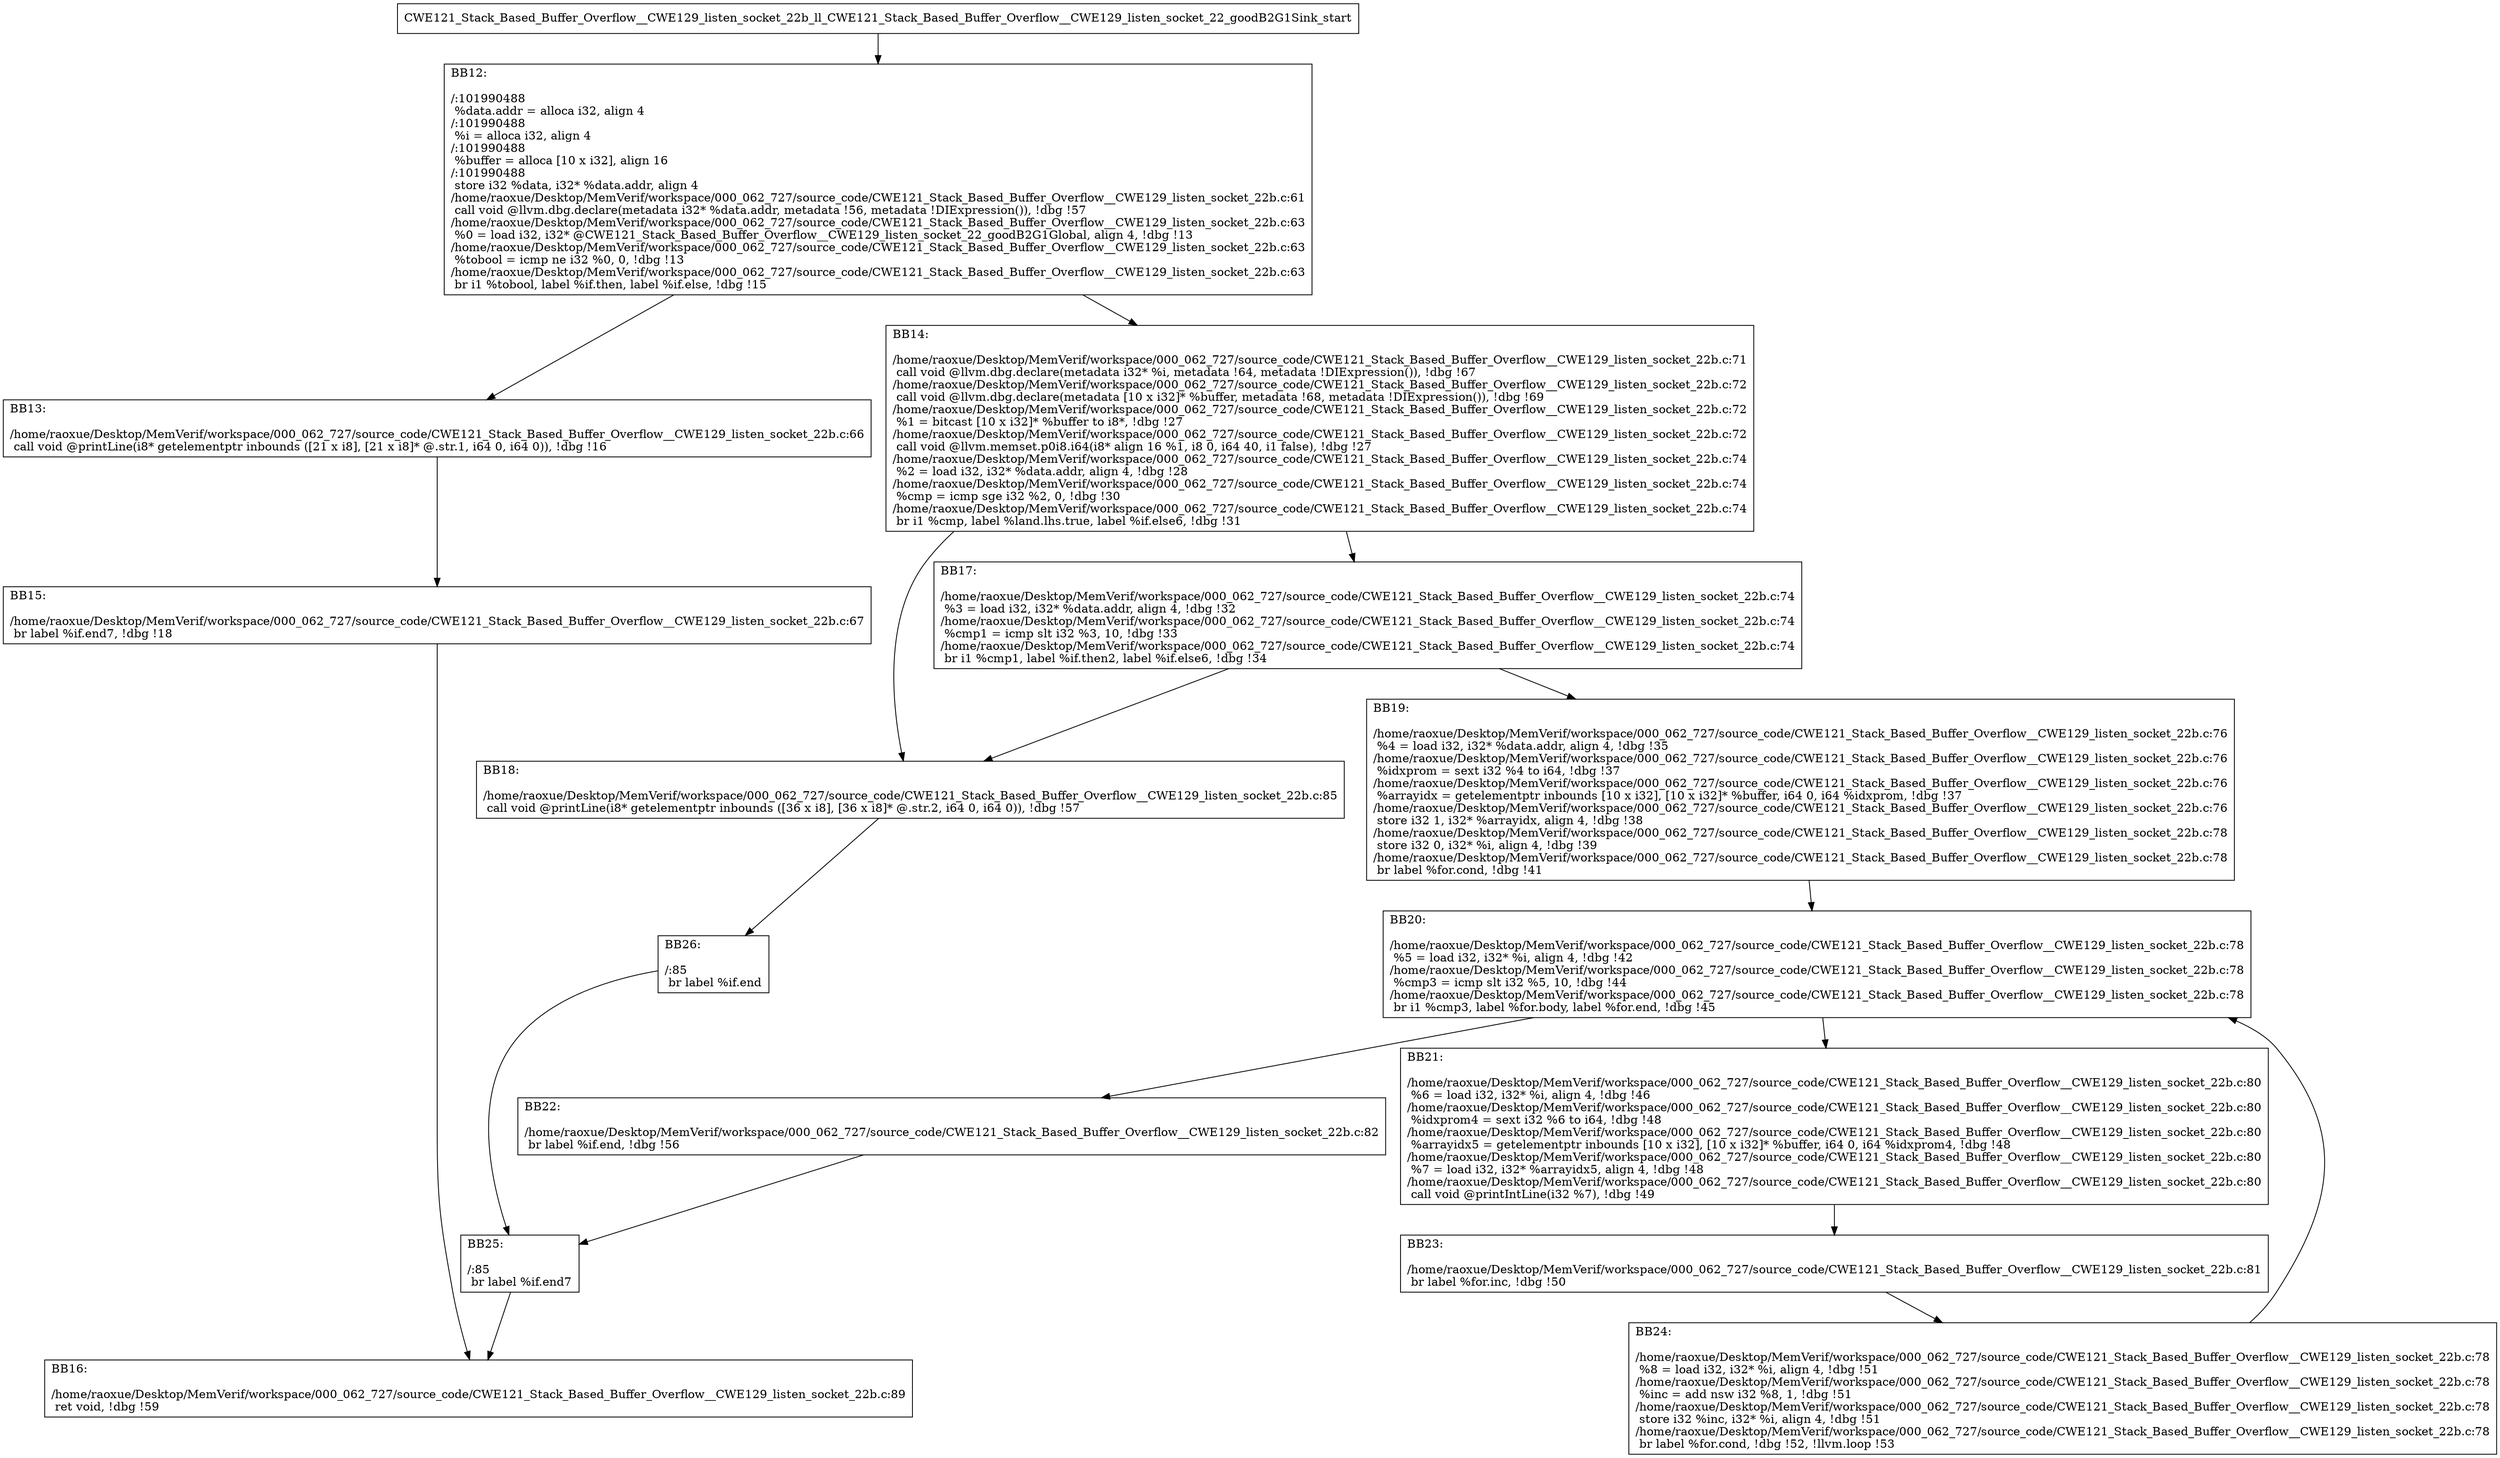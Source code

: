 digraph "CFG for'CWE121_Stack_Based_Buffer_Overflow__CWE129_listen_socket_22b_ll_CWE121_Stack_Based_Buffer_Overflow__CWE129_listen_socket_22_goodB2G1Sink' function" {
	BBCWE121_Stack_Based_Buffer_Overflow__CWE129_listen_socket_22b_ll_CWE121_Stack_Based_Buffer_Overflow__CWE129_listen_socket_22_goodB2G1Sink_start[shape=record,label="{CWE121_Stack_Based_Buffer_Overflow__CWE129_listen_socket_22b_ll_CWE121_Stack_Based_Buffer_Overflow__CWE129_listen_socket_22_goodB2G1Sink_start}"];
	BBCWE121_Stack_Based_Buffer_Overflow__CWE129_listen_socket_22b_ll_CWE121_Stack_Based_Buffer_Overflow__CWE129_listen_socket_22_goodB2G1Sink_start-> CWE121_Stack_Based_Buffer_Overflow__CWE129_listen_socket_22b_ll_CWE121_Stack_Based_Buffer_Overflow__CWE129_listen_socket_22_goodB2G1SinkBB12;
	CWE121_Stack_Based_Buffer_Overflow__CWE129_listen_socket_22b_ll_CWE121_Stack_Based_Buffer_Overflow__CWE129_listen_socket_22_goodB2G1SinkBB12 [shape=record, label="{BB12:\l\l/:101990488\l
  %data.addr = alloca i32, align 4\l
/:101990488\l
  %i = alloca i32, align 4\l
/:101990488\l
  %buffer = alloca [10 x i32], align 16\l
/:101990488\l
  store i32 %data, i32* %data.addr, align 4\l
/home/raoxue/Desktop/MemVerif/workspace/000_062_727/source_code/CWE121_Stack_Based_Buffer_Overflow__CWE129_listen_socket_22b.c:61\l
  call void @llvm.dbg.declare(metadata i32* %data.addr, metadata !56, metadata !DIExpression()), !dbg !57\l
/home/raoxue/Desktop/MemVerif/workspace/000_062_727/source_code/CWE121_Stack_Based_Buffer_Overflow__CWE129_listen_socket_22b.c:63\l
  %0 = load i32, i32* @CWE121_Stack_Based_Buffer_Overflow__CWE129_listen_socket_22_goodB2G1Global, align 4, !dbg !13\l
/home/raoxue/Desktop/MemVerif/workspace/000_062_727/source_code/CWE121_Stack_Based_Buffer_Overflow__CWE129_listen_socket_22b.c:63\l
  %tobool = icmp ne i32 %0, 0, !dbg !13\l
/home/raoxue/Desktop/MemVerif/workspace/000_062_727/source_code/CWE121_Stack_Based_Buffer_Overflow__CWE129_listen_socket_22b.c:63\l
  br i1 %tobool, label %if.then, label %if.else, !dbg !15\l
}"];
	CWE121_Stack_Based_Buffer_Overflow__CWE129_listen_socket_22b_ll_CWE121_Stack_Based_Buffer_Overflow__CWE129_listen_socket_22_goodB2G1SinkBB12-> CWE121_Stack_Based_Buffer_Overflow__CWE129_listen_socket_22b_ll_CWE121_Stack_Based_Buffer_Overflow__CWE129_listen_socket_22_goodB2G1SinkBB13;
	CWE121_Stack_Based_Buffer_Overflow__CWE129_listen_socket_22b_ll_CWE121_Stack_Based_Buffer_Overflow__CWE129_listen_socket_22_goodB2G1SinkBB12-> CWE121_Stack_Based_Buffer_Overflow__CWE129_listen_socket_22b_ll_CWE121_Stack_Based_Buffer_Overflow__CWE129_listen_socket_22_goodB2G1SinkBB14;
	CWE121_Stack_Based_Buffer_Overflow__CWE129_listen_socket_22b_ll_CWE121_Stack_Based_Buffer_Overflow__CWE129_listen_socket_22_goodB2G1SinkBB13 [shape=record, label="{BB13:\l\l/home/raoxue/Desktop/MemVerif/workspace/000_062_727/source_code/CWE121_Stack_Based_Buffer_Overflow__CWE129_listen_socket_22b.c:66\l
  call void @printLine(i8* getelementptr inbounds ([21 x i8], [21 x i8]* @.str.1, i64 0, i64 0)), !dbg !16\l
}"];
	CWE121_Stack_Based_Buffer_Overflow__CWE129_listen_socket_22b_ll_CWE121_Stack_Based_Buffer_Overflow__CWE129_listen_socket_22_goodB2G1SinkBB13-> CWE121_Stack_Based_Buffer_Overflow__CWE129_listen_socket_22b_ll_CWE121_Stack_Based_Buffer_Overflow__CWE129_listen_socket_22_goodB2G1SinkBB15;
	CWE121_Stack_Based_Buffer_Overflow__CWE129_listen_socket_22b_ll_CWE121_Stack_Based_Buffer_Overflow__CWE129_listen_socket_22_goodB2G1SinkBB15 [shape=record, label="{BB15:\l\l/home/raoxue/Desktop/MemVerif/workspace/000_062_727/source_code/CWE121_Stack_Based_Buffer_Overflow__CWE129_listen_socket_22b.c:67\l
  br label %if.end7, !dbg !18\l
}"];
	CWE121_Stack_Based_Buffer_Overflow__CWE129_listen_socket_22b_ll_CWE121_Stack_Based_Buffer_Overflow__CWE129_listen_socket_22_goodB2G1SinkBB15-> CWE121_Stack_Based_Buffer_Overflow__CWE129_listen_socket_22b_ll_CWE121_Stack_Based_Buffer_Overflow__CWE129_listen_socket_22_goodB2G1SinkBB16;
	CWE121_Stack_Based_Buffer_Overflow__CWE129_listen_socket_22b_ll_CWE121_Stack_Based_Buffer_Overflow__CWE129_listen_socket_22_goodB2G1SinkBB14 [shape=record, label="{BB14:\l\l/home/raoxue/Desktop/MemVerif/workspace/000_062_727/source_code/CWE121_Stack_Based_Buffer_Overflow__CWE129_listen_socket_22b.c:71\l
  call void @llvm.dbg.declare(metadata i32* %i, metadata !64, metadata !DIExpression()), !dbg !67\l
/home/raoxue/Desktop/MemVerif/workspace/000_062_727/source_code/CWE121_Stack_Based_Buffer_Overflow__CWE129_listen_socket_22b.c:72\l
  call void @llvm.dbg.declare(metadata [10 x i32]* %buffer, metadata !68, metadata !DIExpression()), !dbg !69\l
/home/raoxue/Desktop/MemVerif/workspace/000_062_727/source_code/CWE121_Stack_Based_Buffer_Overflow__CWE129_listen_socket_22b.c:72\l
  %1 = bitcast [10 x i32]* %buffer to i8*, !dbg !27\l
/home/raoxue/Desktop/MemVerif/workspace/000_062_727/source_code/CWE121_Stack_Based_Buffer_Overflow__CWE129_listen_socket_22b.c:72\l
  call void @llvm.memset.p0i8.i64(i8* align 16 %1, i8 0, i64 40, i1 false), !dbg !27\l
/home/raoxue/Desktop/MemVerif/workspace/000_062_727/source_code/CWE121_Stack_Based_Buffer_Overflow__CWE129_listen_socket_22b.c:74\l
  %2 = load i32, i32* %data.addr, align 4, !dbg !28\l
/home/raoxue/Desktop/MemVerif/workspace/000_062_727/source_code/CWE121_Stack_Based_Buffer_Overflow__CWE129_listen_socket_22b.c:74\l
  %cmp = icmp sge i32 %2, 0, !dbg !30\l
/home/raoxue/Desktop/MemVerif/workspace/000_062_727/source_code/CWE121_Stack_Based_Buffer_Overflow__CWE129_listen_socket_22b.c:74\l
  br i1 %cmp, label %land.lhs.true, label %if.else6, !dbg !31\l
}"];
	CWE121_Stack_Based_Buffer_Overflow__CWE129_listen_socket_22b_ll_CWE121_Stack_Based_Buffer_Overflow__CWE129_listen_socket_22_goodB2G1SinkBB14-> CWE121_Stack_Based_Buffer_Overflow__CWE129_listen_socket_22b_ll_CWE121_Stack_Based_Buffer_Overflow__CWE129_listen_socket_22_goodB2G1SinkBB17;
	CWE121_Stack_Based_Buffer_Overflow__CWE129_listen_socket_22b_ll_CWE121_Stack_Based_Buffer_Overflow__CWE129_listen_socket_22_goodB2G1SinkBB14-> CWE121_Stack_Based_Buffer_Overflow__CWE129_listen_socket_22b_ll_CWE121_Stack_Based_Buffer_Overflow__CWE129_listen_socket_22_goodB2G1SinkBB18;
	CWE121_Stack_Based_Buffer_Overflow__CWE129_listen_socket_22b_ll_CWE121_Stack_Based_Buffer_Overflow__CWE129_listen_socket_22_goodB2G1SinkBB17 [shape=record, label="{BB17:\l\l/home/raoxue/Desktop/MemVerif/workspace/000_062_727/source_code/CWE121_Stack_Based_Buffer_Overflow__CWE129_listen_socket_22b.c:74\l
  %3 = load i32, i32* %data.addr, align 4, !dbg !32\l
/home/raoxue/Desktop/MemVerif/workspace/000_062_727/source_code/CWE121_Stack_Based_Buffer_Overflow__CWE129_listen_socket_22b.c:74\l
  %cmp1 = icmp slt i32 %3, 10, !dbg !33\l
/home/raoxue/Desktop/MemVerif/workspace/000_062_727/source_code/CWE121_Stack_Based_Buffer_Overflow__CWE129_listen_socket_22b.c:74\l
  br i1 %cmp1, label %if.then2, label %if.else6, !dbg !34\l
}"];
	CWE121_Stack_Based_Buffer_Overflow__CWE129_listen_socket_22b_ll_CWE121_Stack_Based_Buffer_Overflow__CWE129_listen_socket_22_goodB2G1SinkBB17-> CWE121_Stack_Based_Buffer_Overflow__CWE129_listen_socket_22b_ll_CWE121_Stack_Based_Buffer_Overflow__CWE129_listen_socket_22_goodB2G1SinkBB19;
	CWE121_Stack_Based_Buffer_Overflow__CWE129_listen_socket_22b_ll_CWE121_Stack_Based_Buffer_Overflow__CWE129_listen_socket_22_goodB2G1SinkBB17-> CWE121_Stack_Based_Buffer_Overflow__CWE129_listen_socket_22b_ll_CWE121_Stack_Based_Buffer_Overflow__CWE129_listen_socket_22_goodB2G1SinkBB18;
	CWE121_Stack_Based_Buffer_Overflow__CWE129_listen_socket_22b_ll_CWE121_Stack_Based_Buffer_Overflow__CWE129_listen_socket_22_goodB2G1SinkBB19 [shape=record, label="{BB19:\l\l/home/raoxue/Desktop/MemVerif/workspace/000_062_727/source_code/CWE121_Stack_Based_Buffer_Overflow__CWE129_listen_socket_22b.c:76\l
  %4 = load i32, i32* %data.addr, align 4, !dbg !35\l
/home/raoxue/Desktop/MemVerif/workspace/000_062_727/source_code/CWE121_Stack_Based_Buffer_Overflow__CWE129_listen_socket_22b.c:76\l
  %idxprom = sext i32 %4 to i64, !dbg !37\l
/home/raoxue/Desktop/MemVerif/workspace/000_062_727/source_code/CWE121_Stack_Based_Buffer_Overflow__CWE129_listen_socket_22b.c:76\l
  %arrayidx = getelementptr inbounds [10 x i32], [10 x i32]* %buffer, i64 0, i64 %idxprom, !dbg !37\l
/home/raoxue/Desktop/MemVerif/workspace/000_062_727/source_code/CWE121_Stack_Based_Buffer_Overflow__CWE129_listen_socket_22b.c:76\l
  store i32 1, i32* %arrayidx, align 4, !dbg !38\l
/home/raoxue/Desktop/MemVerif/workspace/000_062_727/source_code/CWE121_Stack_Based_Buffer_Overflow__CWE129_listen_socket_22b.c:78\l
  store i32 0, i32* %i, align 4, !dbg !39\l
/home/raoxue/Desktop/MemVerif/workspace/000_062_727/source_code/CWE121_Stack_Based_Buffer_Overflow__CWE129_listen_socket_22b.c:78\l
  br label %for.cond, !dbg !41\l
}"];
	CWE121_Stack_Based_Buffer_Overflow__CWE129_listen_socket_22b_ll_CWE121_Stack_Based_Buffer_Overflow__CWE129_listen_socket_22_goodB2G1SinkBB19-> CWE121_Stack_Based_Buffer_Overflow__CWE129_listen_socket_22b_ll_CWE121_Stack_Based_Buffer_Overflow__CWE129_listen_socket_22_goodB2G1SinkBB20;
	CWE121_Stack_Based_Buffer_Overflow__CWE129_listen_socket_22b_ll_CWE121_Stack_Based_Buffer_Overflow__CWE129_listen_socket_22_goodB2G1SinkBB20 [shape=record, label="{BB20:\l\l/home/raoxue/Desktop/MemVerif/workspace/000_062_727/source_code/CWE121_Stack_Based_Buffer_Overflow__CWE129_listen_socket_22b.c:78\l
  %5 = load i32, i32* %i, align 4, !dbg !42\l
/home/raoxue/Desktop/MemVerif/workspace/000_062_727/source_code/CWE121_Stack_Based_Buffer_Overflow__CWE129_listen_socket_22b.c:78\l
  %cmp3 = icmp slt i32 %5, 10, !dbg !44\l
/home/raoxue/Desktop/MemVerif/workspace/000_062_727/source_code/CWE121_Stack_Based_Buffer_Overflow__CWE129_listen_socket_22b.c:78\l
  br i1 %cmp3, label %for.body, label %for.end, !dbg !45\l
}"];
	CWE121_Stack_Based_Buffer_Overflow__CWE129_listen_socket_22b_ll_CWE121_Stack_Based_Buffer_Overflow__CWE129_listen_socket_22_goodB2G1SinkBB20-> CWE121_Stack_Based_Buffer_Overflow__CWE129_listen_socket_22b_ll_CWE121_Stack_Based_Buffer_Overflow__CWE129_listen_socket_22_goodB2G1SinkBB21;
	CWE121_Stack_Based_Buffer_Overflow__CWE129_listen_socket_22b_ll_CWE121_Stack_Based_Buffer_Overflow__CWE129_listen_socket_22_goodB2G1SinkBB20-> CWE121_Stack_Based_Buffer_Overflow__CWE129_listen_socket_22b_ll_CWE121_Stack_Based_Buffer_Overflow__CWE129_listen_socket_22_goodB2G1SinkBB22;
	CWE121_Stack_Based_Buffer_Overflow__CWE129_listen_socket_22b_ll_CWE121_Stack_Based_Buffer_Overflow__CWE129_listen_socket_22_goodB2G1SinkBB21 [shape=record, label="{BB21:\l\l/home/raoxue/Desktop/MemVerif/workspace/000_062_727/source_code/CWE121_Stack_Based_Buffer_Overflow__CWE129_listen_socket_22b.c:80\l
  %6 = load i32, i32* %i, align 4, !dbg !46\l
/home/raoxue/Desktop/MemVerif/workspace/000_062_727/source_code/CWE121_Stack_Based_Buffer_Overflow__CWE129_listen_socket_22b.c:80\l
  %idxprom4 = sext i32 %6 to i64, !dbg !48\l
/home/raoxue/Desktop/MemVerif/workspace/000_062_727/source_code/CWE121_Stack_Based_Buffer_Overflow__CWE129_listen_socket_22b.c:80\l
  %arrayidx5 = getelementptr inbounds [10 x i32], [10 x i32]* %buffer, i64 0, i64 %idxprom4, !dbg !48\l
/home/raoxue/Desktop/MemVerif/workspace/000_062_727/source_code/CWE121_Stack_Based_Buffer_Overflow__CWE129_listen_socket_22b.c:80\l
  %7 = load i32, i32* %arrayidx5, align 4, !dbg !48\l
/home/raoxue/Desktop/MemVerif/workspace/000_062_727/source_code/CWE121_Stack_Based_Buffer_Overflow__CWE129_listen_socket_22b.c:80\l
  call void @printIntLine(i32 %7), !dbg !49\l
}"];
	CWE121_Stack_Based_Buffer_Overflow__CWE129_listen_socket_22b_ll_CWE121_Stack_Based_Buffer_Overflow__CWE129_listen_socket_22_goodB2G1SinkBB21-> CWE121_Stack_Based_Buffer_Overflow__CWE129_listen_socket_22b_ll_CWE121_Stack_Based_Buffer_Overflow__CWE129_listen_socket_22_goodB2G1SinkBB23;
	CWE121_Stack_Based_Buffer_Overflow__CWE129_listen_socket_22b_ll_CWE121_Stack_Based_Buffer_Overflow__CWE129_listen_socket_22_goodB2G1SinkBB23 [shape=record, label="{BB23:\l\l/home/raoxue/Desktop/MemVerif/workspace/000_062_727/source_code/CWE121_Stack_Based_Buffer_Overflow__CWE129_listen_socket_22b.c:81\l
  br label %for.inc, !dbg !50\l
}"];
	CWE121_Stack_Based_Buffer_Overflow__CWE129_listen_socket_22b_ll_CWE121_Stack_Based_Buffer_Overflow__CWE129_listen_socket_22_goodB2G1SinkBB23-> CWE121_Stack_Based_Buffer_Overflow__CWE129_listen_socket_22b_ll_CWE121_Stack_Based_Buffer_Overflow__CWE129_listen_socket_22_goodB2G1SinkBB24;
	CWE121_Stack_Based_Buffer_Overflow__CWE129_listen_socket_22b_ll_CWE121_Stack_Based_Buffer_Overflow__CWE129_listen_socket_22_goodB2G1SinkBB24 [shape=record, label="{BB24:\l\l/home/raoxue/Desktop/MemVerif/workspace/000_062_727/source_code/CWE121_Stack_Based_Buffer_Overflow__CWE129_listen_socket_22b.c:78\l
  %8 = load i32, i32* %i, align 4, !dbg !51\l
/home/raoxue/Desktop/MemVerif/workspace/000_062_727/source_code/CWE121_Stack_Based_Buffer_Overflow__CWE129_listen_socket_22b.c:78\l
  %inc = add nsw i32 %8, 1, !dbg !51\l
/home/raoxue/Desktop/MemVerif/workspace/000_062_727/source_code/CWE121_Stack_Based_Buffer_Overflow__CWE129_listen_socket_22b.c:78\l
  store i32 %inc, i32* %i, align 4, !dbg !51\l
/home/raoxue/Desktop/MemVerif/workspace/000_062_727/source_code/CWE121_Stack_Based_Buffer_Overflow__CWE129_listen_socket_22b.c:78\l
  br label %for.cond, !dbg !52, !llvm.loop !53\l
}"];
	CWE121_Stack_Based_Buffer_Overflow__CWE129_listen_socket_22b_ll_CWE121_Stack_Based_Buffer_Overflow__CWE129_listen_socket_22_goodB2G1SinkBB24-> CWE121_Stack_Based_Buffer_Overflow__CWE129_listen_socket_22b_ll_CWE121_Stack_Based_Buffer_Overflow__CWE129_listen_socket_22_goodB2G1SinkBB20;
	CWE121_Stack_Based_Buffer_Overflow__CWE129_listen_socket_22b_ll_CWE121_Stack_Based_Buffer_Overflow__CWE129_listen_socket_22_goodB2G1SinkBB22 [shape=record, label="{BB22:\l\l/home/raoxue/Desktop/MemVerif/workspace/000_062_727/source_code/CWE121_Stack_Based_Buffer_Overflow__CWE129_listen_socket_22b.c:82\l
  br label %if.end, !dbg !56\l
}"];
	CWE121_Stack_Based_Buffer_Overflow__CWE129_listen_socket_22b_ll_CWE121_Stack_Based_Buffer_Overflow__CWE129_listen_socket_22_goodB2G1SinkBB22-> CWE121_Stack_Based_Buffer_Overflow__CWE129_listen_socket_22b_ll_CWE121_Stack_Based_Buffer_Overflow__CWE129_listen_socket_22_goodB2G1SinkBB25;
	CWE121_Stack_Based_Buffer_Overflow__CWE129_listen_socket_22b_ll_CWE121_Stack_Based_Buffer_Overflow__CWE129_listen_socket_22_goodB2G1SinkBB18 [shape=record, label="{BB18:\l\l/home/raoxue/Desktop/MemVerif/workspace/000_062_727/source_code/CWE121_Stack_Based_Buffer_Overflow__CWE129_listen_socket_22b.c:85\l
  call void @printLine(i8* getelementptr inbounds ([36 x i8], [36 x i8]* @.str.2, i64 0, i64 0)), !dbg !57\l
}"];
	CWE121_Stack_Based_Buffer_Overflow__CWE129_listen_socket_22b_ll_CWE121_Stack_Based_Buffer_Overflow__CWE129_listen_socket_22_goodB2G1SinkBB18-> CWE121_Stack_Based_Buffer_Overflow__CWE129_listen_socket_22b_ll_CWE121_Stack_Based_Buffer_Overflow__CWE129_listen_socket_22_goodB2G1SinkBB26;
	CWE121_Stack_Based_Buffer_Overflow__CWE129_listen_socket_22b_ll_CWE121_Stack_Based_Buffer_Overflow__CWE129_listen_socket_22_goodB2G1SinkBB26 [shape=record, label="{BB26:\l\l/:85\l
  br label %if.end\l
}"];
	CWE121_Stack_Based_Buffer_Overflow__CWE129_listen_socket_22b_ll_CWE121_Stack_Based_Buffer_Overflow__CWE129_listen_socket_22_goodB2G1SinkBB26-> CWE121_Stack_Based_Buffer_Overflow__CWE129_listen_socket_22b_ll_CWE121_Stack_Based_Buffer_Overflow__CWE129_listen_socket_22_goodB2G1SinkBB25;
	CWE121_Stack_Based_Buffer_Overflow__CWE129_listen_socket_22b_ll_CWE121_Stack_Based_Buffer_Overflow__CWE129_listen_socket_22_goodB2G1SinkBB25 [shape=record, label="{BB25:\l\l/:85\l
  br label %if.end7\l
}"];
	CWE121_Stack_Based_Buffer_Overflow__CWE129_listen_socket_22b_ll_CWE121_Stack_Based_Buffer_Overflow__CWE129_listen_socket_22_goodB2G1SinkBB25-> CWE121_Stack_Based_Buffer_Overflow__CWE129_listen_socket_22b_ll_CWE121_Stack_Based_Buffer_Overflow__CWE129_listen_socket_22_goodB2G1SinkBB16;
	CWE121_Stack_Based_Buffer_Overflow__CWE129_listen_socket_22b_ll_CWE121_Stack_Based_Buffer_Overflow__CWE129_listen_socket_22_goodB2G1SinkBB16 [shape=record, label="{BB16:\l\l/home/raoxue/Desktop/MemVerif/workspace/000_062_727/source_code/CWE121_Stack_Based_Buffer_Overflow__CWE129_listen_socket_22b.c:89\l
  ret void, !dbg !59\l
}"];
}
